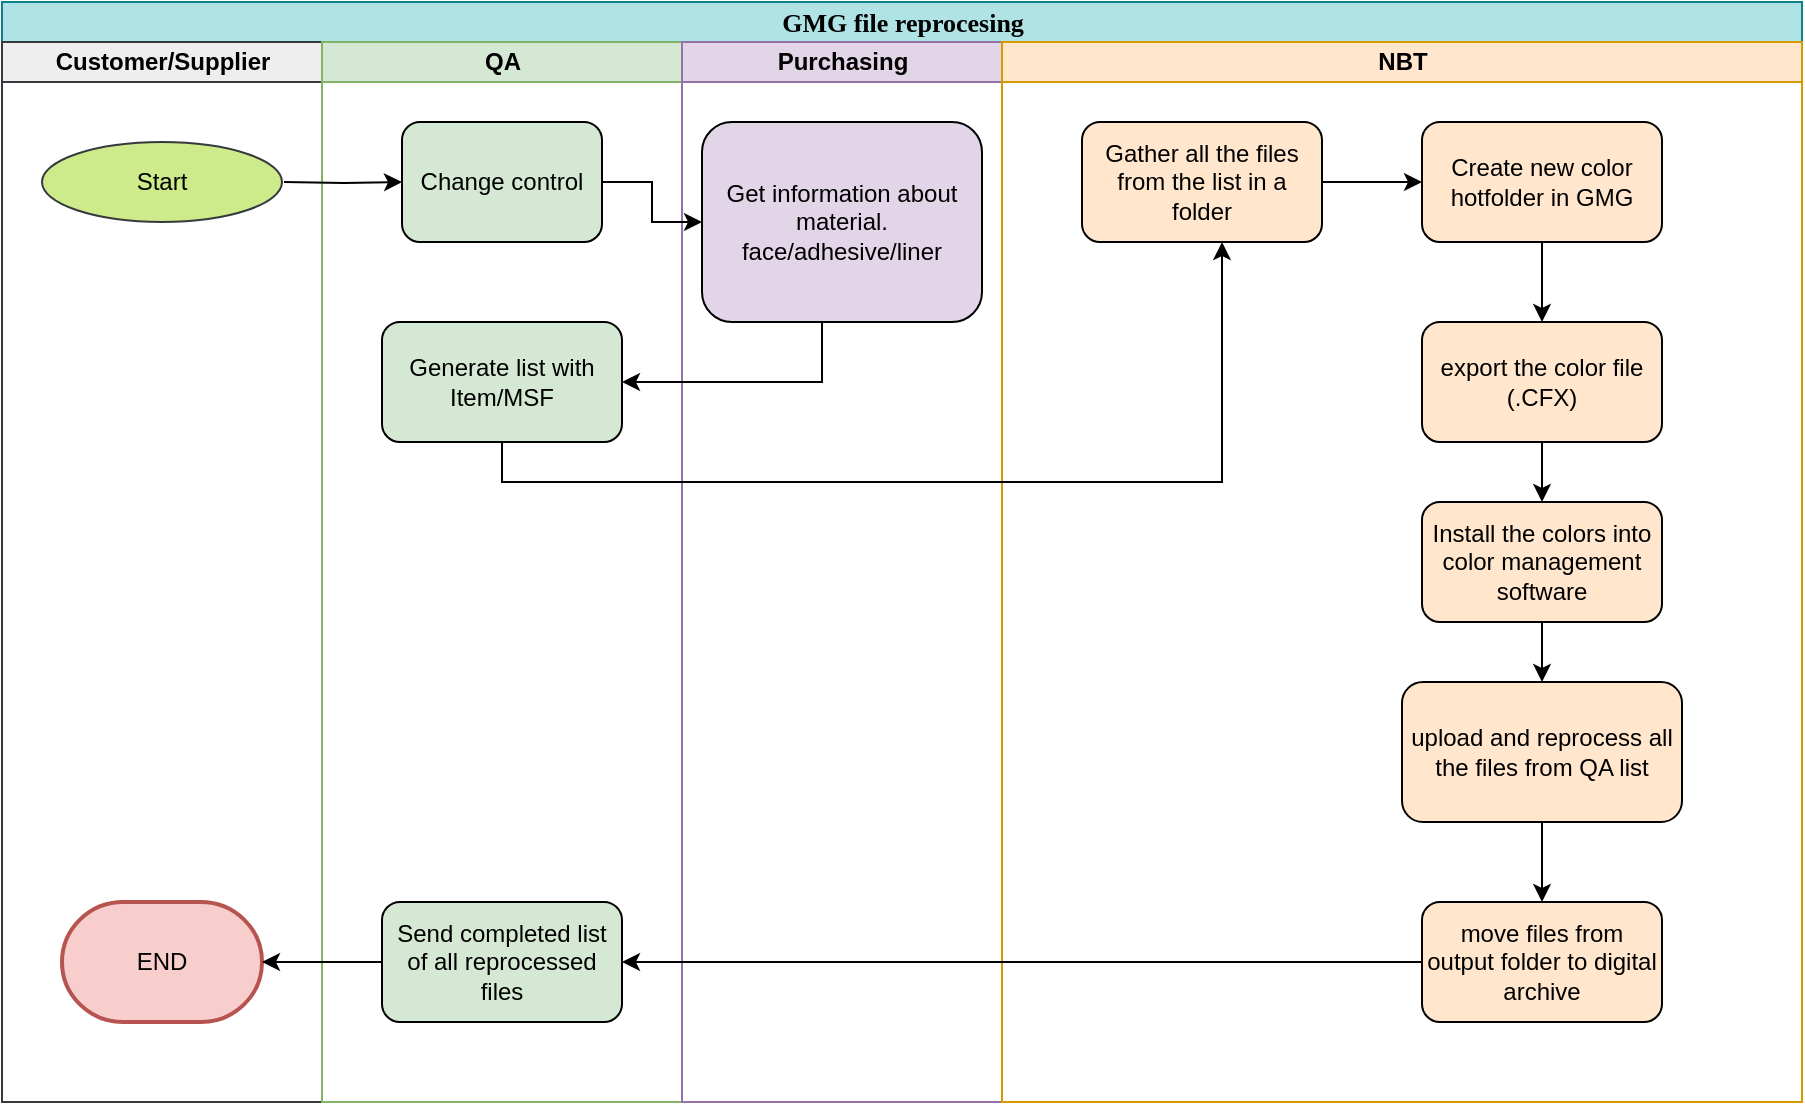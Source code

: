 <mxfile version="13.0.1" type="github"><diagram name="Page-1" id="74e2e168-ea6b-b213-b513-2b3c1d86103e"><mxGraphModel dx="1298" dy="725" grid="1" gridSize="10" guides="1" tooltips="1" connect="1" arrows="1" fold="1" page="1" pageScale="1" pageWidth="1100" pageHeight="850" background="#ffffff" math="0" shadow="0"><root><mxCell id="0"/><mxCell id="1" parent="0"/><mxCell id="77e6c97f196da883-1" value="&lt;font style=&quot;font-size: 13px&quot;&gt;GMG file reprocesing&lt;/font&gt;" style="swimlane;html=1;childLayout=stackLayout;startSize=20;rounded=0;shadow=0;labelBackgroundColor=none;strokeWidth=1;fontFamily=Verdana;fontSize=8;align=center;fillColor=#b0e3e6;strokeColor=#0e8088;" parent="1" vertex="1"><mxGeometry x="70" y="30" width="900" height="550" as="geometry"/></mxCell><mxCell id="77e6c97f196da883-2" value="Customer/Supplier" style="swimlane;html=1;startSize=20;fillColor=#eeeeee;strokeColor=#36393d;" parent="77e6c97f196da883-1" vertex="1"><mxGeometry y="20" width="160" height="530" as="geometry"/></mxCell><mxCell id="ih6t2WkK8qKreyhELfht-2" value="Start" style="ellipse;whiteSpace=wrap;html=1;fillColor=#cdeb8b;strokeColor=#36393d;" vertex="1" parent="77e6c97f196da883-2"><mxGeometry x="20" y="50" width="120" height="40" as="geometry"/></mxCell><mxCell id="ih6t2WkK8qKreyhELfht-31" value="END" style="strokeWidth=2;html=1;shape=mxgraph.flowchart.terminator;whiteSpace=wrap;fillColor=#f8cecc;strokeColor=#b85450;" vertex="1" parent="77e6c97f196da883-2"><mxGeometry x="30" y="430" width="100" height="60" as="geometry"/></mxCell><mxCell id="77e6c97f196da883-3" value="QA" style="swimlane;html=1;startSize=20;fillColor=#d5e8d4;strokeColor=#82b366;" parent="77e6c97f196da883-1" vertex="1"><mxGeometry x="160" y="20" width="180" height="530" as="geometry"/></mxCell><mxCell id="ih6t2WkK8qKreyhELfht-8" value="Change control" style="rounded=1;whiteSpace=wrap;html=1;fillColor=#D5E8D4;" vertex="1" parent="77e6c97f196da883-3"><mxGeometry x="40" y="40" width="100" height="60" as="geometry"/></mxCell><mxCell id="ih6t2WkK8qKreyhELfht-13" value="Generate list with Item/MSF" style="rounded=1;whiteSpace=wrap;html=1;fillColor=#D5E8D4;" vertex="1" parent="77e6c97f196da883-3"><mxGeometry x="30" y="140" width="120" height="60" as="geometry"/></mxCell><mxCell id="ih6t2WkK8qKreyhELfht-27" value="Send completed list of all reprocessed files" style="rounded=1;whiteSpace=wrap;html=1;fillColor=#D5E8D4;" vertex="1" parent="77e6c97f196da883-3"><mxGeometry x="30" y="430" width="120" height="60" as="geometry"/></mxCell><mxCell id="77e6c97f196da883-4" value="Purchasing" style="swimlane;html=1;startSize=20;fillColor=#e1d5e7;strokeColor=#9673a6;" parent="77e6c97f196da883-1" vertex="1"><mxGeometry x="340" y="20" width="160" height="530" as="geometry"/></mxCell><mxCell id="ih6t2WkK8qKreyhELfht-11" value="Get information about material.&lt;br&gt;face/adhesive/liner" style="rounded=1;whiteSpace=wrap;html=1;fillColor=#E1D5E7;" vertex="1" parent="77e6c97f196da883-4"><mxGeometry x="10" y="40" width="140" height="100" as="geometry"/></mxCell><mxCell id="77e6c97f196da883-5" value="NBT" style="swimlane;html=1;startSize=20;fillColor=#ffe6cc;strokeColor=#d79b00;" parent="77e6c97f196da883-1" vertex="1"><mxGeometry x="500" y="20" width="400" height="530" as="geometry"/></mxCell><mxCell id="ih6t2WkK8qKreyhELfht-18" value="" style="edgeStyle=orthogonalEdgeStyle;rounded=0;orthogonalLoop=1;jettySize=auto;html=1;" edge="1" parent="77e6c97f196da883-5" source="ih6t2WkK8qKreyhELfht-15" target="ih6t2WkK8qKreyhELfht-17"><mxGeometry relative="1" as="geometry"/></mxCell><mxCell id="ih6t2WkK8qKreyhELfht-15" value="Gather all the files from the list in a folder" style="rounded=1;whiteSpace=wrap;html=1;fillColor=#FFE6CC;" vertex="1" parent="77e6c97f196da883-5"><mxGeometry x="40" y="40" width="120" height="60" as="geometry"/></mxCell><mxCell id="ih6t2WkK8qKreyhELfht-20" value="" style="edgeStyle=orthogonalEdgeStyle;rounded=0;orthogonalLoop=1;jettySize=auto;html=1;" edge="1" parent="77e6c97f196da883-5" source="ih6t2WkK8qKreyhELfht-17" target="ih6t2WkK8qKreyhELfht-19"><mxGeometry relative="1" as="geometry"/></mxCell><mxCell id="ih6t2WkK8qKreyhELfht-19" value="export the color file (.CFX)" style="rounded=1;whiteSpace=wrap;html=1;fillColor=#FFE6CC;" vertex="1" parent="77e6c97f196da883-5"><mxGeometry x="210" y="140" width="120" height="60" as="geometry"/></mxCell><mxCell id="ih6t2WkK8qKreyhELfht-17" value="Create new color hotfolder in GMG" style="rounded=1;whiteSpace=wrap;html=1;fillColor=#FFE6CC;" vertex="1" parent="77e6c97f196da883-5"><mxGeometry x="210" y="40" width="120" height="60" as="geometry"/></mxCell><mxCell id="ih6t2WkK8qKreyhELfht-22" value="" style="edgeStyle=orthogonalEdgeStyle;rounded=0;orthogonalLoop=1;jettySize=auto;html=1;" edge="1" parent="77e6c97f196da883-5" source="ih6t2WkK8qKreyhELfht-19" target="ih6t2WkK8qKreyhELfht-21"><mxGeometry relative="1" as="geometry"/></mxCell><mxCell id="ih6t2WkK8qKreyhELfht-24" value="" style="edgeStyle=orthogonalEdgeStyle;rounded=0;orthogonalLoop=1;jettySize=auto;html=1;" edge="1" parent="77e6c97f196da883-5" source="ih6t2WkK8qKreyhELfht-21" target="ih6t2WkK8qKreyhELfht-23"><mxGeometry relative="1" as="geometry"/></mxCell><mxCell id="ih6t2WkK8qKreyhELfht-21" value="Install the colors into color management software" style="rounded=1;whiteSpace=wrap;html=1;fillColor=#FFE6CC;" vertex="1" parent="77e6c97f196da883-5"><mxGeometry x="210" y="230" width="120" height="60" as="geometry"/></mxCell><mxCell id="ih6t2WkK8qKreyhELfht-26" value="" style="edgeStyle=orthogonalEdgeStyle;rounded=0;orthogonalLoop=1;jettySize=auto;html=1;" edge="1" parent="77e6c97f196da883-5" source="ih6t2WkK8qKreyhELfht-23" target="ih6t2WkK8qKreyhELfht-25"><mxGeometry relative="1" as="geometry"/></mxCell><mxCell id="ih6t2WkK8qKreyhELfht-23" value="upload and reprocess all the files from QA list" style="rounded=1;whiteSpace=wrap;html=1;fillColor=#FFE6CC;" vertex="1" parent="77e6c97f196da883-5"><mxGeometry x="200" y="320" width="140" height="70" as="geometry"/></mxCell><mxCell id="ih6t2WkK8qKreyhELfht-25" value="move files from output folder to digital archive" style="rounded=1;whiteSpace=wrap;html=1;fillColor=#FFE6CC;" vertex="1" parent="77e6c97f196da883-5"><mxGeometry x="210" y="430" width="120" height="60" as="geometry"/></mxCell><mxCell id="ih6t2WkK8qKreyhELfht-4" value="" style="edgeStyle=orthogonalEdgeStyle;rounded=0;orthogonalLoop=1;jettySize=auto;html=1;entryX=0;entryY=0.5;entryDx=0;entryDy=0;" edge="1" parent="77e6c97f196da883-1" target="ih6t2WkK8qKreyhELfht-8"><mxGeometry relative="1" as="geometry"><mxPoint x="141" y="90" as="sourcePoint"/><mxPoint x="181" y="90" as="targetPoint"/><Array as="points"/></mxGeometry></mxCell><mxCell id="ih6t2WkK8qKreyhELfht-12" value="" style="edgeStyle=orthogonalEdgeStyle;rounded=0;orthogonalLoop=1;jettySize=auto;html=1;" edge="1" parent="77e6c97f196da883-1" source="ih6t2WkK8qKreyhELfht-8" target="ih6t2WkK8qKreyhELfht-11"><mxGeometry relative="1" as="geometry"/></mxCell><mxCell id="ih6t2WkK8qKreyhELfht-14" value="" style="edgeStyle=orthogonalEdgeStyle;rounded=0;orthogonalLoop=1;jettySize=auto;html=1;" edge="1" parent="77e6c97f196da883-1" source="ih6t2WkK8qKreyhELfht-11" target="ih6t2WkK8qKreyhELfht-13"><mxGeometry relative="1" as="geometry"><Array as="points"><mxPoint x="410" y="190"/></Array></mxGeometry></mxCell><mxCell id="ih6t2WkK8qKreyhELfht-16" value="" style="edgeStyle=orthogonalEdgeStyle;rounded=0;orthogonalLoop=1;jettySize=auto;html=1;" edge="1" parent="77e6c97f196da883-1" source="ih6t2WkK8qKreyhELfht-13" target="ih6t2WkK8qKreyhELfht-15"><mxGeometry relative="1" as="geometry"><Array as="points"><mxPoint x="250" y="240"/><mxPoint x="610" y="240"/></Array></mxGeometry></mxCell><mxCell id="ih6t2WkK8qKreyhELfht-28" value="" style="edgeStyle=orthogonalEdgeStyle;rounded=0;orthogonalLoop=1;jettySize=auto;html=1;" edge="1" parent="77e6c97f196da883-1" source="ih6t2WkK8qKreyhELfht-25" target="ih6t2WkK8qKreyhELfht-27"><mxGeometry relative="1" as="geometry"/></mxCell><mxCell id="ih6t2WkK8qKreyhELfht-30" value="" style="edgeStyle=orthogonalEdgeStyle;rounded=0;orthogonalLoop=1;jettySize=auto;html=1;entryX=1;entryY=0.5;entryDx=0;entryDy=0;entryPerimeter=0;" edge="1" parent="77e6c97f196da883-1" source="ih6t2WkK8qKreyhELfht-27" target="ih6t2WkK8qKreyhELfht-31"><mxGeometry relative="1" as="geometry"><mxPoint x="140" y="480" as="targetPoint"/></mxGeometry></mxCell></root></mxGraphModel></diagram></mxfile>